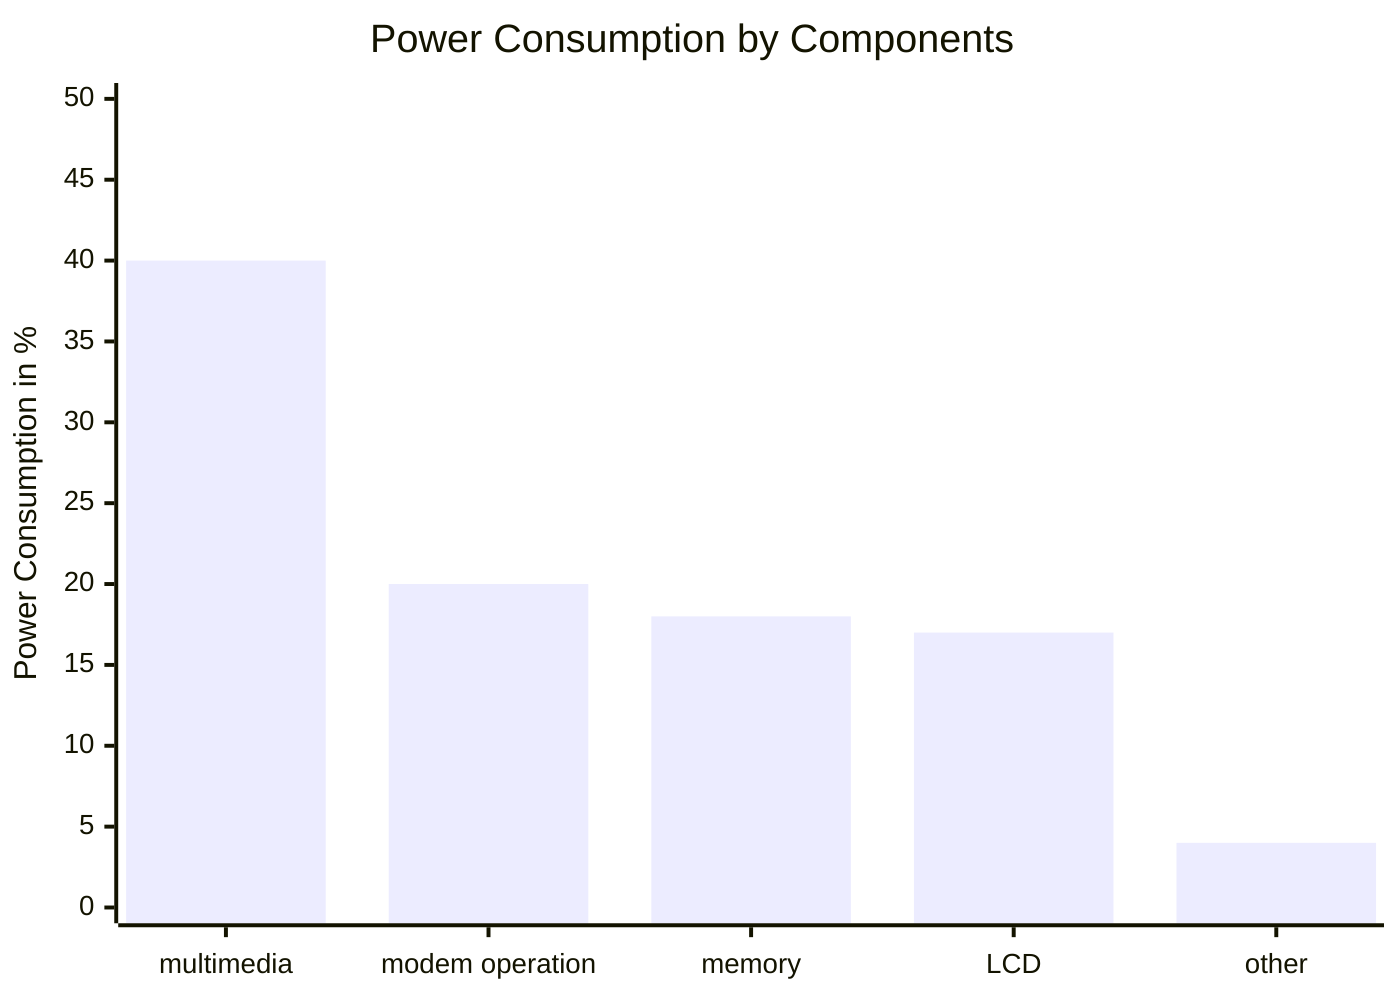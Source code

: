 xychart-beta
    title "Power Consumption by Components"
    x-axis [multimedia, "modem operation", memory, LCD, other]
    y-axis "Power Consumption in %" 0 --> 50
    bar [40,20,18,17,4]
